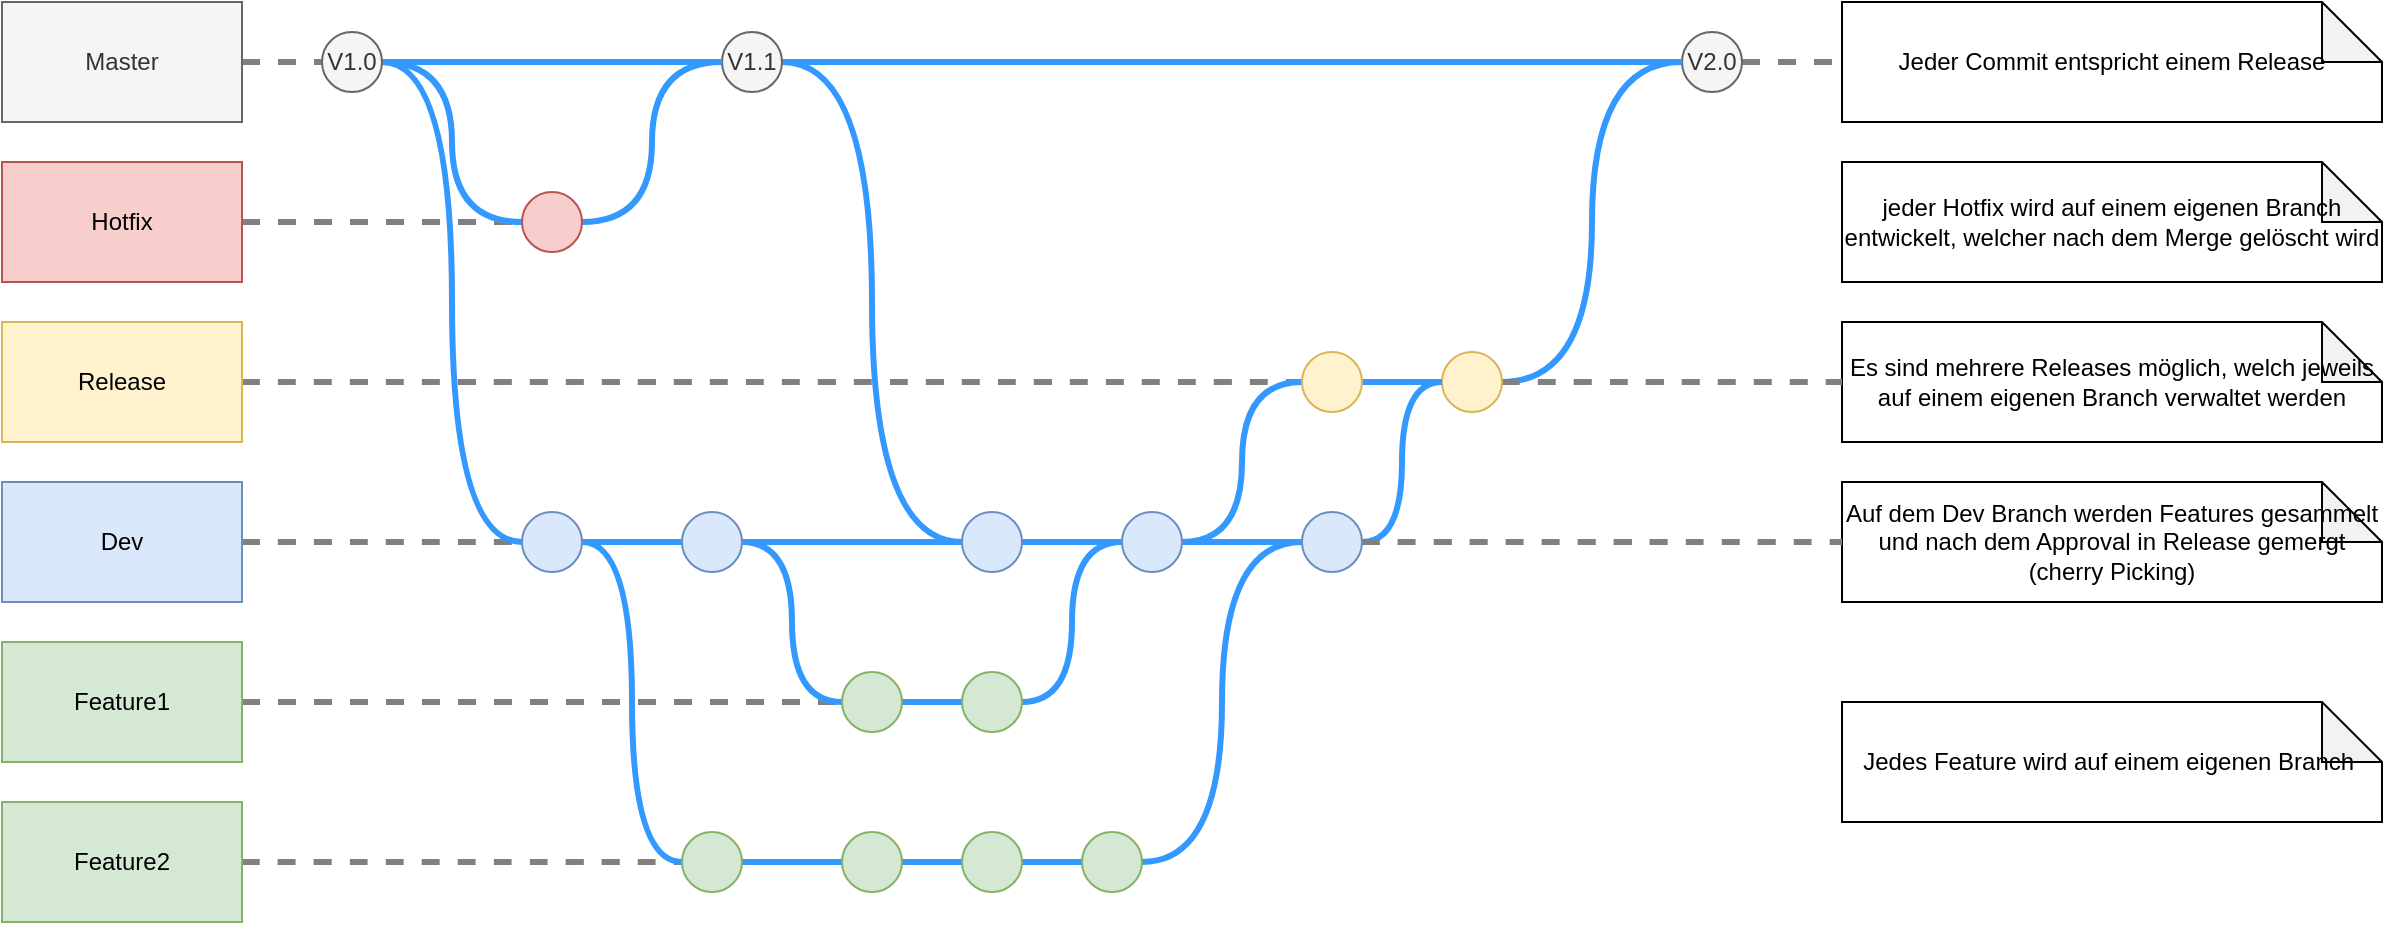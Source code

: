 <mxfile version="14.1.8" type="device"><diagram id="dqhxoLcLy46O0RFYed7D" name="Seite-1"><mxGraphModel dx="1086" dy="806" grid="1" gridSize="10" guides="1" tooltips="1" connect="1" arrows="1" fold="1" page="1" pageScale="1" pageWidth="827" pageHeight="1169" math="0" shadow="0"><root><mxCell id="0"/><mxCell id="1" parent="0"/><mxCell id="cYFDPutrTXB4aa4fud1f-22" style="edgeStyle=orthogonalEdgeStyle;rounded=0;orthogonalLoop=1;jettySize=auto;html=1;exitX=1;exitY=0.5;exitDx=0;exitDy=0;entryX=0;entryY=0.5;entryDx=0;entryDy=0;dashed=1;endArrow=none;endFill=0;strokeWidth=3;strokeColor=#808080;" edge="1" parent="1" source="cYFDPutrTXB4aa4fud1f-1" target="cYFDPutrTXB4aa4fud1f-7"><mxGeometry relative="1" as="geometry"/></mxCell><mxCell id="cYFDPutrTXB4aa4fud1f-1" value="Master" style="rounded=0;whiteSpace=wrap;html=1;fillColor=#f5f5f5;strokeColor=#666666;fontColor=#333333;" vertex="1" parent="1"><mxGeometry x="40" y="80" width="120" height="60" as="geometry"/></mxCell><mxCell id="cYFDPutrTXB4aa4fud1f-21" style="edgeStyle=orthogonalEdgeStyle;rounded=0;orthogonalLoop=1;jettySize=auto;html=1;exitX=1;exitY=0.5;exitDx=0;exitDy=0;dashed=1;endArrow=none;endFill=0;strokeWidth=3;strokeColor=#808080;" edge="1" parent="1" source="cYFDPutrTXB4aa4fud1f-2" target="cYFDPutrTXB4aa4fud1f-15"><mxGeometry relative="1" as="geometry"/></mxCell><mxCell id="cYFDPutrTXB4aa4fud1f-2" value="Hotfix" style="rounded=0;whiteSpace=wrap;html=1;fillColor=#f8cecc;strokeColor=#b85450;" vertex="1" parent="1"><mxGeometry x="40" y="160" width="120" height="60" as="geometry"/></mxCell><mxCell id="cYFDPutrTXB4aa4fud1f-56" style="edgeStyle=orthogonalEdgeStyle;curved=1;rounded=0;orthogonalLoop=1;jettySize=auto;html=1;exitX=1;exitY=0.5;exitDx=0;exitDy=0;entryX=0;entryY=0.5;entryDx=0;entryDy=0;endArrow=none;endFill=0;strokeColor=#808080;strokeWidth=3;dashed=1;" edge="1" parent="1" source="cYFDPutrTXB4aa4fud1f-3" target="cYFDPutrTXB4aa4fud1f-51"><mxGeometry relative="1" as="geometry"/></mxCell><mxCell id="cYFDPutrTXB4aa4fud1f-3" value="Release" style="rounded=0;whiteSpace=wrap;html=1;fillColor=#fff2cc;strokeColor=#d6b656;" vertex="1" parent="1"><mxGeometry x="40" y="240" width="120" height="60" as="geometry"/></mxCell><mxCell id="cYFDPutrTXB4aa4fud1f-58" style="edgeStyle=orthogonalEdgeStyle;curved=1;rounded=0;orthogonalLoop=1;jettySize=auto;html=1;exitX=1;exitY=0.5;exitDx=0;exitDy=0;entryX=0;entryY=0.5;entryDx=0;entryDy=0;dashed=1;endArrow=none;endFill=0;strokeColor=#808080;strokeWidth=3;" edge="1" parent="1" source="cYFDPutrTXB4aa4fud1f-4" target="cYFDPutrTXB4aa4fud1f-16"><mxGeometry relative="1" as="geometry"/></mxCell><mxCell id="cYFDPutrTXB4aa4fud1f-4" value="Dev" style="rounded=0;whiteSpace=wrap;html=1;fillColor=#dae8fc;strokeColor=#6c8ebf;" vertex="1" parent="1"><mxGeometry x="40" y="320" width="120" height="60" as="geometry"/></mxCell><mxCell id="cYFDPutrTXB4aa4fud1f-60" style="edgeStyle=orthogonalEdgeStyle;curved=1;rounded=0;orthogonalLoop=1;jettySize=auto;html=1;exitX=1;exitY=0.5;exitDx=0;exitDy=0;dashed=1;endArrow=none;endFill=0;strokeColor=#808080;strokeWidth=3;" edge="1" parent="1" source="cYFDPutrTXB4aa4fud1f-5"><mxGeometry relative="1" as="geometry"><mxPoint x="460" y="430" as="targetPoint"/></mxGeometry></mxCell><mxCell id="cYFDPutrTXB4aa4fud1f-5" value="Feature1" style="rounded=0;whiteSpace=wrap;html=1;fillColor=#d5e8d4;strokeColor=#82b366;" vertex="1" parent="1"><mxGeometry x="40" y="400" width="120" height="60" as="geometry"/></mxCell><mxCell id="cYFDPutrTXB4aa4fud1f-61" style="edgeStyle=orthogonalEdgeStyle;curved=1;rounded=0;orthogonalLoop=1;jettySize=auto;html=1;exitX=1;exitY=0.5;exitDx=0;exitDy=0;entryX=0;entryY=0.5;entryDx=0;entryDy=0;dashed=1;endArrow=none;endFill=0;strokeColor=#808080;strokeWidth=3;" edge="1" parent="1" source="cYFDPutrTXB4aa4fud1f-6" target="cYFDPutrTXB4aa4fud1f-29"><mxGeometry relative="1" as="geometry"/></mxCell><mxCell id="cYFDPutrTXB4aa4fud1f-6" value="Feature2" style="rounded=0;whiteSpace=wrap;html=1;fillColor=#d5e8d4;strokeColor=#82b366;" vertex="1" parent="1"><mxGeometry x="40" y="480" width="120" height="60" as="geometry"/></mxCell><mxCell id="cYFDPutrTXB4aa4fud1f-24" style="edgeStyle=orthogonalEdgeStyle;rounded=0;orthogonalLoop=1;jettySize=auto;html=1;exitX=1;exitY=0.5;exitDx=0;exitDy=0;entryX=0;entryY=0.5;entryDx=0;entryDy=0;endArrow=none;endFill=0;strokeWidth=3;strokeColor=#3399FF;" edge="1" parent="1" source="cYFDPutrTXB4aa4fud1f-7" target="cYFDPutrTXB4aa4fud1f-13"><mxGeometry relative="1" as="geometry"/></mxCell><mxCell id="cYFDPutrTXB4aa4fud1f-25" style="edgeStyle=orthogonalEdgeStyle;rounded=0;orthogonalLoop=1;jettySize=auto;html=1;exitX=1;exitY=0.5;exitDx=0;exitDy=0;entryX=0;entryY=0.5;entryDx=0;entryDy=0;endArrow=none;endFill=0;strokeColor=#3399FF;strokeWidth=3;curved=1;" edge="1" parent="1" source="cYFDPutrTXB4aa4fud1f-7" target="cYFDPutrTXB4aa4fud1f-15"><mxGeometry relative="1" as="geometry"/></mxCell><mxCell id="cYFDPutrTXB4aa4fud1f-28" style="edgeStyle=orthogonalEdgeStyle;curved=1;rounded=0;orthogonalLoop=1;jettySize=auto;html=1;exitX=1;exitY=0.5;exitDx=0;exitDy=0;entryX=0;entryY=0.5;entryDx=0;entryDy=0;endArrow=none;endFill=0;strokeColor=#3399FF;strokeWidth=3;" edge="1" parent="1" source="cYFDPutrTXB4aa4fud1f-7" target="cYFDPutrTXB4aa4fud1f-16"><mxGeometry relative="1" as="geometry"/></mxCell><mxCell id="cYFDPutrTXB4aa4fud1f-7" value="V1.0" style="ellipse;whiteSpace=wrap;html=1;fillColor=#f5f5f5;strokeColor=#666666;fontColor=#333333;" vertex="1" parent="1"><mxGeometry x="200" y="95" width="30" height="30" as="geometry"/></mxCell><mxCell id="cYFDPutrTXB4aa4fud1f-8" value="Jeder Commit entspricht einem Release" style="shape=note;whiteSpace=wrap;html=1;backgroundOutline=1;darkOpacity=0.05;" vertex="1" parent="1"><mxGeometry x="960" y="80" width="270" height="60" as="geometry"/></mxCell><mxCell id="cYFDPutrTXB4aa4fud1f-9" value="jeder Hotfix wird auf einem eigenen Branch entwickelt, welcher nach dem Merge gelöscht wird" style="shape=note;whiteSpace=wrap;html=1;backgroundOutline=1;darkOpacity=0.05;" vertex="1" parent="1"><mxGeometry x="960" y="160" width="270" height="60" as="geometry"/></mxCell><mxCell id="cYFDPutrTXB4aa4fud1f-10" value="Auf dem Dev Branch werden Features gesammelt und nach dem Approval in Release gemergt (cherry Picking)" style="shape=note;whiteSpace=wrap;html=1;backgroundOutline=1;darkOpacity=0.05;" vertex="1" parent="1"><mxGeometry x="960" y="320" width="270" height="60" as="geometry"/></mxCell><mxCell id="cYFDPutrTXB4aa4fud1f-11" value="Jedes Feature wird auf einem eigenen Branch&amp;nbsp;" style="shape=note;whiteSpace=wrap;html=1;backgroundOutline=1;darkOpacity=0.05;" vertex="1" parent="1"><mxGeometry x="960" y="430" width="270" height="60" as="geometry"/></mxCell><mxCell id="cYFDPutrTXB4aa4fud1f-12" value="Es sind mehrere Releases möglich, welch jeweils auf einem eigenen Branch verwaltet werden" style="shape=note;whiteSpace=wrap;html=1;backgroundOutline=1;darkOpacity=0.05;" vertex="1" parent="1"><mxGeometry x="960" y="240" width="270" height="60" as="geometry"/></mxCell><mxCell id="cYFDPutrTXB4aa4fud1f-27" style="edgeStyle=orthogonalEdgeStyle;curved=1;rounded=0;orthogonalLoop=1;jettySize=auto;html=1;exitX=1;exitY=0.5;exitDx=0;exitDy=0;entryX=0;entryY=0.5;entryDx=0;entryDy=0;endArrow=none;endFill=0;strokeColor=#3399FF;strokeWidth=3;" edge="1" parent="1" source="cYFDPutrTXB4aa4fud1f-13" target="cYFDPutrTXB4aa4fud1f-14"><mxGeometry relative="1" as="geometry"/></mxCell><mxCell id="cYFDPutrTXB4aa4fud1f-43" style="edgeStyle=orthogonalEdgeStyle;curved=1;rounded=0;orthogonalLoop=1;jettySize=auto;html=1;exitX=1;exitY=0.5;exitDx=0;exitDy=0;entryX=0;entryY=0.5;entryDx=0;entryDy=0;endArrow=none;endFill=0;strokeColor=#3399FF;strokeWidth=3;" edge="1" parent="1" source="cYFDPutrTXB4aa4fud1f-13" target="cYFDPutrTXB4aa4fud1f-17"><mxGeometry relative="1" as="geometry"/></mxCell><mxCell id="cYFDPutrTXB4aa4fud1f-13" value="V1.1" style="ellipse;whiteSpace=wrap;html=1;fillColor=#f5f5f5;strokeColor=#666666;fontColor=#333333;" vertex="1" parent="1"><mxGeometry x="400" y="95" width="30" height="30" as="geometry"/></mxCell><mxCell id="cYFDPutrTXB4aa4fud1f-23" style="edgeStyle=orthogonalEdgeStyle;rounded=0;orthogonalLoop=1;jettySize=auto;html=1;exitX=1;exitY=0.5;exitDx=0;exitDy=0;dashed=1;endArrow=none;endFill=0;strokeWidth=3;strokeColor=#808080;" edge="1" parent="1" source="cYFDPutrTXB4aa4fud1f-14" target="cYFDPutrTXB4aa4fud1f-8"><mxGeometry relative="1" as="geometry"/></mxCell><mxCell id="cYFDPutrTXB4aa4fud1f-14" value="V2.0" style="ellipse;whiteSpace=wrap;html=1;fillColor=#f5f5f5;strokeColor=#666666;fontColor=#333333;" vertex="1" parent="1"><mxGeometry x="880" y="95" width="30" height="30" as="geometry"/></mxCell><mxCell id="cYFDPutrTXB4aa4fud1f-26" style="edgeStyle=orthogonalEdgeStyle;curved=1;rounded=0;orthogonalLoop=1;jettySize=auto;html=1;exitX=1;exitY=0.5;exitDx=0;exitDy=0;endArrow=none;endFill=0;strokeColor=#3399FF;strokeWidth=3;entryX=0;entryY=0.5;entryDx=0;entryDy=0;" edge="1" parent="1" source="cYFDPutrTXB4aa4fud1f-15" target="cYFDPutrTXB4aa4fud1f-13"><mxGeometry relative="1" as="geometry"><mxPoint x="360" y="140" as="targetPoint"/></mxGeometry></mxCell><mxCell id="cYFDPutrTXB4aa4fud1f-15" value="" style="ellipse;whiteSpace=wrap;html=1;fillColor=#f8cecc;strokeColor=#b85450;" vertex="1" parent="1"><mxGeometry x="300" y="175" width="30" height="30" as="geometry"/></mxCell><mxCell id="cYFDPutrTXB4aa4fud1f-30" style="edgeStyle=orthogonalEdgeStyle;curved=1;rounded=0;orthogonalLoop=1;jettySize=auto;html=1;exitX=1;exitY=0.5;exitDx=0;exitDy=0;entryX=0;entryY=0.5;entryDx=0;entryDy=0;endArrow=none;endFill=0;strokeColor=#3399FF;strokeWidth=3;" edge="1" parent="1" source="cYFDPutrTXB4aa4fud1f-16" target="cYFDPutrTXB4aa4fud1f-29"><mxGeometry relative="1" as="geometry"/></mxCell><mxCell id="cYFDPutrTXB4aa4fud1f-31" style="edgeStyle=orthogonalEdgeStyle;curved=1;rounded=0;orthogonalLoop=1;jettySize=auto;html=1;exitX=1;exitY=0.5;exitDx=0;exitDy=0;entryX=0;entryY=0.5;entryDx=0;entryDy=0;endArrow=none;endFill=0;strokeColor=#3399FF;strokeWidth=3;" edge="1" parent="1" source="cYFDPutrTXB4aa4fud1f-16" target="cYFDPutrTXB4aa4fud1f-18"><mxGeometry relative="1" as="geometry"/></mxCell><mxCell id="cYFDPutrTXB4aa4fud1f-16" value="" style="ellipse;whiteSpace=wrap;html=1;fillColor=#dae8fc;strokeColor=#6c8ebf;" vertex="1" parent="1"><mxGeometry x="300" y="335" width="30" height="30" as="geometry"/></mxCell><mxCell id="cYFDPutrTXB4aa4fud1f-47" style="edgeStyle=orthogonalEdgeStyle;curved=1;rounded=0;orthogonalLoop=1;jettySize=auto;html=1;exitX=1;exitY=0.5;exitDx=0;exitDy=0;endArrow=none;endFill=0;strokeColor=#3399FF;strokeWidth=3;" edge="1" parent="1" source="cYFDPutrTXB4aa4fud1f-17"><mxGeometry relative="1" as="geometry"><mxPoint x="600" y="350" as="targetPoint"/></mxGeometry></mxCell><mxCell id="cYFDPutrTXB4aa4fud1f-17" value="" style="ellipse;whiteSpace=wrap;html=1;fillColor=#dae8fc;strokeColor=#6c8ebf;" vertex="1" parent="1"><mxGeometry x="520" y="335" width="30" height="30" as="geometry"/></mxCell><mxCell id="cYFDPutrTXB4aa4fud1f-34" style="edgeStyle=orthogonalEdgeStyle;curved=1;rounded=0;orthogonalLoop=1;jettySize=auto;html=1;exitX=1;exitY=0.5;exitDx=0;exitDy=0;entryX=0;entryY=0.5;entryDx=0;entryDy=0;endArrow=none;endFill=0;strokeColor=#3399FF;strokeWidth=3;" edge="1" parent="1" source="cYFDPutrTXB4aa4fud1f-18" target="cYFDPutrTXB4aa4fud1f-33"><mxGeometry relative="1" as="geometry"/></mxCell><mxCell id="cYFDPutrTXB4aa4fud1f-38" style="edgeStyle=orthogonalEdgeStyle;curved=1;rounded=0;orthogonalLoop=1;jettySize=auto;html=1;exitX=1;exitY=0.5;exitDx=0;exitDy=0;endArrow=none;endFill=0;strokeColor=#3399FF;strokeWidth=3;" edge="1" parent="1" source="cYFDPutrTXB4aa4fud1f-18" target="cYFDPutrTXB4aa4fud1f-17"><mxGeometry relative="1" as="geometry"/></mxCell><mxCell id="cYFDPutrTXB4aa4fud1f-18" value="" style="ellipse;whiteSpace=wrap;html=1;fillColor=#dae8fc;strokeColor=#6c8ebf;" vertex="1" parent="1"><mxGeometry x="380" y="335" width="30" height="30" as="geometry"/></mxCell><mxCell id="cYFDPutrTXB4aa4fud1f-40" style="edgeStyle=orthogonalEdgeStyle;curved=1;rounded=0;orthogonalLoop=1;jettySize=auto;html=1;exitX=1;exitY=0.5;exitDx=0;exitDy=0;entryX=0;entryY=0.5;entryDx=0;entryDy=0;endArrow=none;endFill=0;strokeColor=#3399FF;strokeWidth=3;" edge="1" parent="1" source="cYFDPutrTXB4aa4fud1f-29" target="cYFDPutrTXB4aa4fud1f-32"><mxGeometry relative="1" as="geometry"/></mxCell><mxCell id="cYFDPutrTXB4aa4fud1f-29" value="" style="ellipse;whiteSpace=wrap;html=1;fillColor=#d5e8d4;strokeColor=#82b366;" vertex="1" parent="1"><mxGeometry x="380" y="495" width="30" height="30" as="geometry"/></mxCell><mxCell id="cYFDPutrTXB4aa4fud1f-41" style="edgeStyle=orthogonalEdgeStyle;curved=1;rounded=0;orthogonalLoop=1;jettySize=auto;html=1;exitX=1;exitY=0.5;exitDx=0;exitDy=0;entryX=0;entryY=0.5;entryDx=0;entryDy=0;endArrow=none;endFill=0;strokeColor=#3399FF;strokeWidth=3;" edge="1" parent="1" source="cYFDPutrTXB4aa4fud1f-32" target="cYFDPutrTXB4aa4fud1f-36"><mxGeometry relative="1" as="geometry"/></mxCell><mxCell id="cYFDPutrTXB4aa4fud1f-32" value="" style="ellipse;whiteSpace=wrap;html=1;fillColor=#d5e8d4;strokeColor=#82b366;" vertex="1" parent="1"><mxGeometry x="460" y="495" width="30" height="30" as="geometry"/></mxCell><mxCell id="cYFDPutrTXB4aa4fud1f-39" style="edgeStyle=orthogonalEdgeStyle;curved=1;rounded=0;orthogonalLoop=1;jettySize=auto;html=1;exitX=1;exitY=0.5;exitDx=0;exitDy=0;entryX=0;entryY=0.5;entryDx=0;entryDy=0;endArrow=none;endFill=0;strokeColor=#3399FF;strokeWidth=3;" edge="1" parent="1" source="cYFDPutrTXB4aa4fud1f-33" target="cYFDPutrTXB4aa4fud1f-35"><mxGeometry relative="1" as="geometry"/></mxCell><mxCell id="cYFDPutrTXB4aa4fud1f-33" value="" style="ellipse;whiteSpace=wrap;html=1;fillColor=#d5e8d4;strokeColor=#82b366;" vertex="1" parent="1"><mxGeometry x="460" y="415" width="30" height="30" as="geometry"/></mxCell><mxCell id="cYFDPutrTXB4aa4fud1f-46" style="edgeStyle=orthogonalEdgeStyle;curved=1;rounded=0;orthogonalLoop=1;jettySize=auto;html=1;exitX=1;exitY=0.5;exitDx=0;exitDy=0;entryX=0;entryY=0.5;entryDx=0;entryDy=0;endArrow=none;endFill=0;strokeColor=#3399FF;strokeWidth=3;" edge="1" parent="1" source="cYFDPutrTXB4aa4fud1f-35" target="cYFDPutrTXB4aa4fud1f-44"><mxGeometry relative="1" as="geometry"/></mxCell><mxCell id="cYFDPutrTXB4aa4fud1f-35" value="" style="ellipse;whiteSpace=wrap;html=1;fillColor=#d5e8d4;strokeColor=#82b366;" vertex="1" parent="1"><mxGeometry x="520" y="415" width="30" height="30" as="geometry"/></mxCell><mxCell id="cYFDPutrTXB4aa4fud1f-42" style="edgeStyle=orthogonalEdgeStyle;curved=1;rounded=0;orthogonalLoop=1;jettySize=auto;html=1;exitX=1;exitY=0.5;exitDx=0;exitDy=0;entryX=0;entryY=0.5;entryDx=0;entryDy=0;endArrow=none;endFill=0;strokeColor=#3399FF;strokeWidth=3;" edge="1" parent="1" source="cYFDPutrTXB4aa4fud1f-36" target="cYFDPutrTXB4aa4fud1f-37"><mxGeometry relative="1" as="geometry"/></mxCell><mxCell id="cYFDPutrTXB4aa4fud1f-36" value="" style="ellipse;whiteSpace=wrap;html=1;fillColor=#d5e8d4;strokeColor=#82b366;" vertex="1" parent="1"><mxGeometry x="520" y="495" width="30" height="30" as="geometry"/></mxCell><mxCell id="cYFDPutrTXB4aa4fud1f-48" style="edgeStyle=orthogonalEdgeStyle;curved=1;rounded=0;orthogonalLoop=1;jettySize=auto;html=1;exitX=1;exitY=0.5;exitDx=0;exitDy=0;entryX=0;entryY=0.5;entryDx=0;entryDy=0;endArrow=none;endFill=0;strokeColor=#3399FF;strokeWidth=3;" edge="1" parent="1" source="cYFDPutrTXB4aa4fud1f-37" target="cYFDPutrTXB4aa4fud1f-45"><mxGeometry relative="1" as="geometry"/></mxCell><mxCell id="cYFDPutrTXB4aa4fud1f-37" value="" style="ellipse;whiteSpace=wrap;html=1;fillColor=#d5e8d4;strokeColor=#82b366;" vertex="1" parent="1"><mxGeometry x="580" y="495" width="30" height="30" as="geometry"/></mxCell><mxCell id="cYFDPutrTXB4aa4fud1f-49" style="edgeStyle=orthogonalEdgeStyle;curved=1;rounded=0;orthogonalLoop=1;jettySize=auto;html=1;exitX=1;exitY=0.5;exitDx=0;exitDy=0;entryX=0;entryY=0.5;entryDx=0;entryDy=0;endArrow=none;endFill=0;strokeColor=#3399FF;strokeWidth=3;" edge="1" parent="1" source="cYFDPutrTXB4aa4fud1f-44" target="cYFDPutrTXB4aa4fud1f-45"><mxGeometry relative="1" as="geometry"/></mxCell><mxCell id="cYFDPutrTXB4aa4fud1f-52" style="edgeStyle=orthogonalEdgeStyle;curved=1;rounded=0;orthogonalLoop=1;jettySize=auto;html=1;exitX=1;exitY=0.5;exitDx=0;exitDy=0;entryX=0;entryY=0.5;entryDx=0;entryDy=0;endArrow=none;endFill=0;strokeColor=#3399FF;strokeWidth=3;" edge="1" parent="1" source="cYFDPutrTXB4aa4fud1f-44" target="cYFDPutrTXB4aa4fud1f-51"><mxGeometry relative="1" as="geometry"/></mxCell><mxCell id="cYFDPutrTXB4aa4fud1f-44" value="" style="ellipse;whiteSpace=wrap;html=1;fillColor=#dae8fc;strokeColor=#6c8ebf;" vertex="1" parent="1"><mxGeometry x="600" y="335" width="30" height="30" as="geometry"/></mxCell><mxCell id="cYFDPutrTXB4aa4fud1f-53" style="edgeStyle=orthogonalEdgeStyle;curved=1;rounded=0;orthogonalLoop=1;jettySize=auto;html=1;exitX=1;exitY=0.5;exitDx=0;exitDy=0;entryX=0;entryY=0.5;entryDx=0;entryDy=0;endArrow=none;endFill=0;strokeColor=#3399FF;strokeWidth=3;" edge="1" parent="1" source="cYFDPutrTXB4aa4fud1f-45" target="cYFDPutrTXB4aa4fud1f-50"><mxGeometry relative="1" as="geometry"/></mxCell><mxCell id="cYFDPutrTXB4aa4fud1f-59" style="edgeStyle=orthogonalEdgeStyle;curved=1;rounded=0;orthogonalLoop=1;jettySize=auto;html=1;exitX=1;exitY=0.5;exitDx=0;exitDy=0;entryX=0;entryY=0.5;entryDx=0;entryDy=0;entryPerimeter=0;dashed=1;endArrow=none;endFill=0;strokeColor=#808080;strokeWidth=3;" edge="1" parent="1" source="cYFDPutrTXB4aa4fud1f-45" target="cYFDPutrTXB4aa4fud1f-10"><mxGeometry relative="1" as="geometry"/></mxCell><mxCell id="cYFDPutrTXB4aa4fud1f-45" value="" style="ellipse;whiteSpace=wrap;html=1;fillColor=#dae8fc;strokeColor=#6c8ebf;" vertex="1" parent="1"><mxGeometry x="690" y="335" width="30" height="30" as="geometry"/></mxCell><mxCell id="cYFDPutrTXB4aa4fud1f-55" style="edgeStyle=orthogonalEdgeStyle;curved=1;rounded=0;orthogonalLoop=1;jettySize=auto;html=1;exitX=1;exitY=0.5;exitDx=0;exitDy=0;entryX=0;entryY=0.5;entryDx=0;entryDy=0;endArrow=none;endFill=0;strokeColor=#3399FF;strokeWidth=3;" edge="1" parent="1" source="cYFDPutrTXB4aa4fud1f-50" target="cYFDPutrTXB4aa4fud1f-14"><mxGeometry relative="1" as="geometry"/></mxCell><mxCell id="cYFDPutrTXB4aa4fud1f-57" style="edgeStyle=orthogonalEdgeStyle;curved=1;rounded=0;orthogonalLoop=1;jettySize=auto;html=1;exitX=1;exitY=0.5;exitDx=0;exitDy=0;entryX=0;entryY=0.5;entryDx=0;entryDy=0;entryPerimeter=0;dashed=1;endArrow=none;endFill=0;strokeColor=#808080;strokeWidth=3;" edge="1" parent="1" source="cYFDPutrTXB4aa4fud1f-50" target="cYFDPutrTXB4aa4fud1f-12"><mxGeometry relative="1" as="geometry"/></mxCell><mxCell id="cYFDPutrTXB4aa4fud1f-50" value="" style="ellipse;whiteSpace=wrap;html=1;fillColor=#fff2cc;strokeColor=#d6b656;" vertex="1" parent="1"><mxGeometry x="760" y="255" width="30" height="30" as="geometry"/></mxCell><mxCell id="cYFDPutrTXB4aa4fud1f-54" style="edgeStyle=orthogonalEdgeStyle;curved=1;rounded=0;orthogonalLoop=1;jettySize=auto;html=1;exitX=1;exitY=0.5;exitDx=0;exitDy=0;endArrow=none;endFill=0;strokeColor=#3399FF;strokeWidth=3;" edge="1" parent="1" source="cYFDPutrTXB4aa4fud1f-51"><mxGeometry relative="1" as="geometry"><mxPoint x="760" y="270" as="targetPoint"/></mxGeometry></mxCell><mxCell id="cYFDPutrTXB4aa4fud1f-51" value="" style="ellipse;whiteSpace=wrap;html=1;fillColor=#fff2cc;strokeColor=#d6b656;" vertex="1" parent="1"><mxGeometry x="690" y="255" width="30" height="30" as="geometry"/></mxCell></root></mxGraphModel></diagram></mxfile>